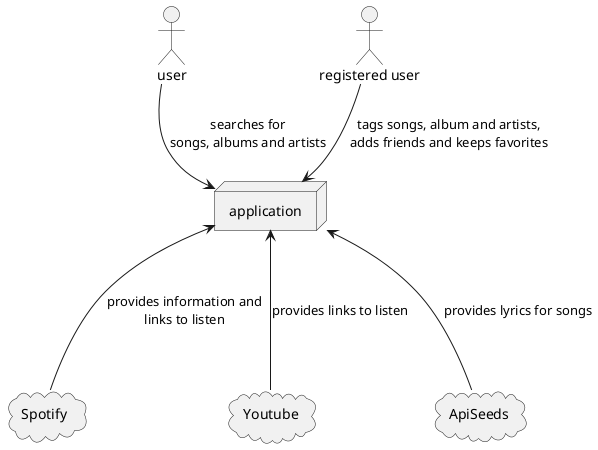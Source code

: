 @startuml context

top to bottom direction

actor user
actor :registered user: as reg

node application as app

user --> app: searches for\nsongs, albums and artists
reg --> app: tags songs, album and artists,\nadds friends and keeps favorites

cloud Spotify as spotify
cloud Youtube as youtube
cloud ApiSeeds as apiseeds

spotify --up-> app: provides information and\nlinks to listen
youtube --up-> app: provides links to listen
apiseeds --up-> app: provides lyrics for songs

@enduml
